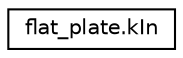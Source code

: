 digraph "Graphical Class Hierarchy"
{
 // LATEX_PDF_SIZE
  edge [fontname="Helvetica",fontsize="10",labelfontname="Helvetica",labelfontsize="10"];
  node [fontname="Helvetica",fontsize="10",shape=record];
  rankdir="LR";
  Node0 [label="flat_plate.kIn",height=0.2,width=0.4,color="black", fillcolor="white", style="filled",URL="$classflat__plate_1_1kIn.html",tooltip=" "];
}
